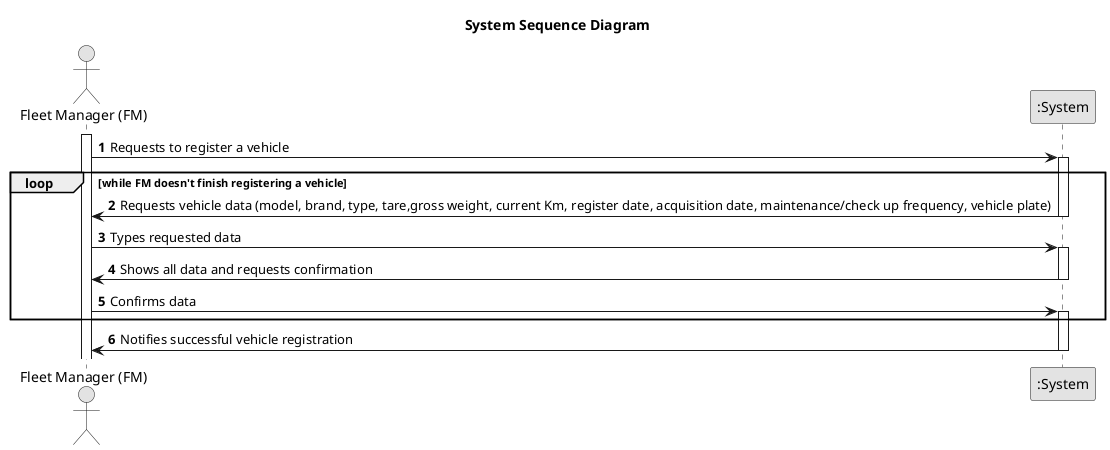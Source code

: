 @startuml
skinparam monochrome true
skinparam packageStyle rectangle
skinparam shadowing false

actor "Fleet Manager (FM)" as FM
participant ":System" as System
autonumber

title System Sequence Diagram
activate FM

FM -> System : Requests to register a vehicle
loop while FM doesn't finish registering a vehicle
activate System

    System -> FM : Requests vehicle data (model, brand, type, tare,gross weight, current Km, register date, acquisition date, maintenance/check up frequency, vehicle plate)
deactivate System
    FM -> System : Types requested data
    activate System
    System -> FM : Shows all data and requests confirmation
deactivate System
    FM -> System : Confirms data
    activate System
end
    System -> FM: Notifies successful vehicle registration
deactivate System
@enduml